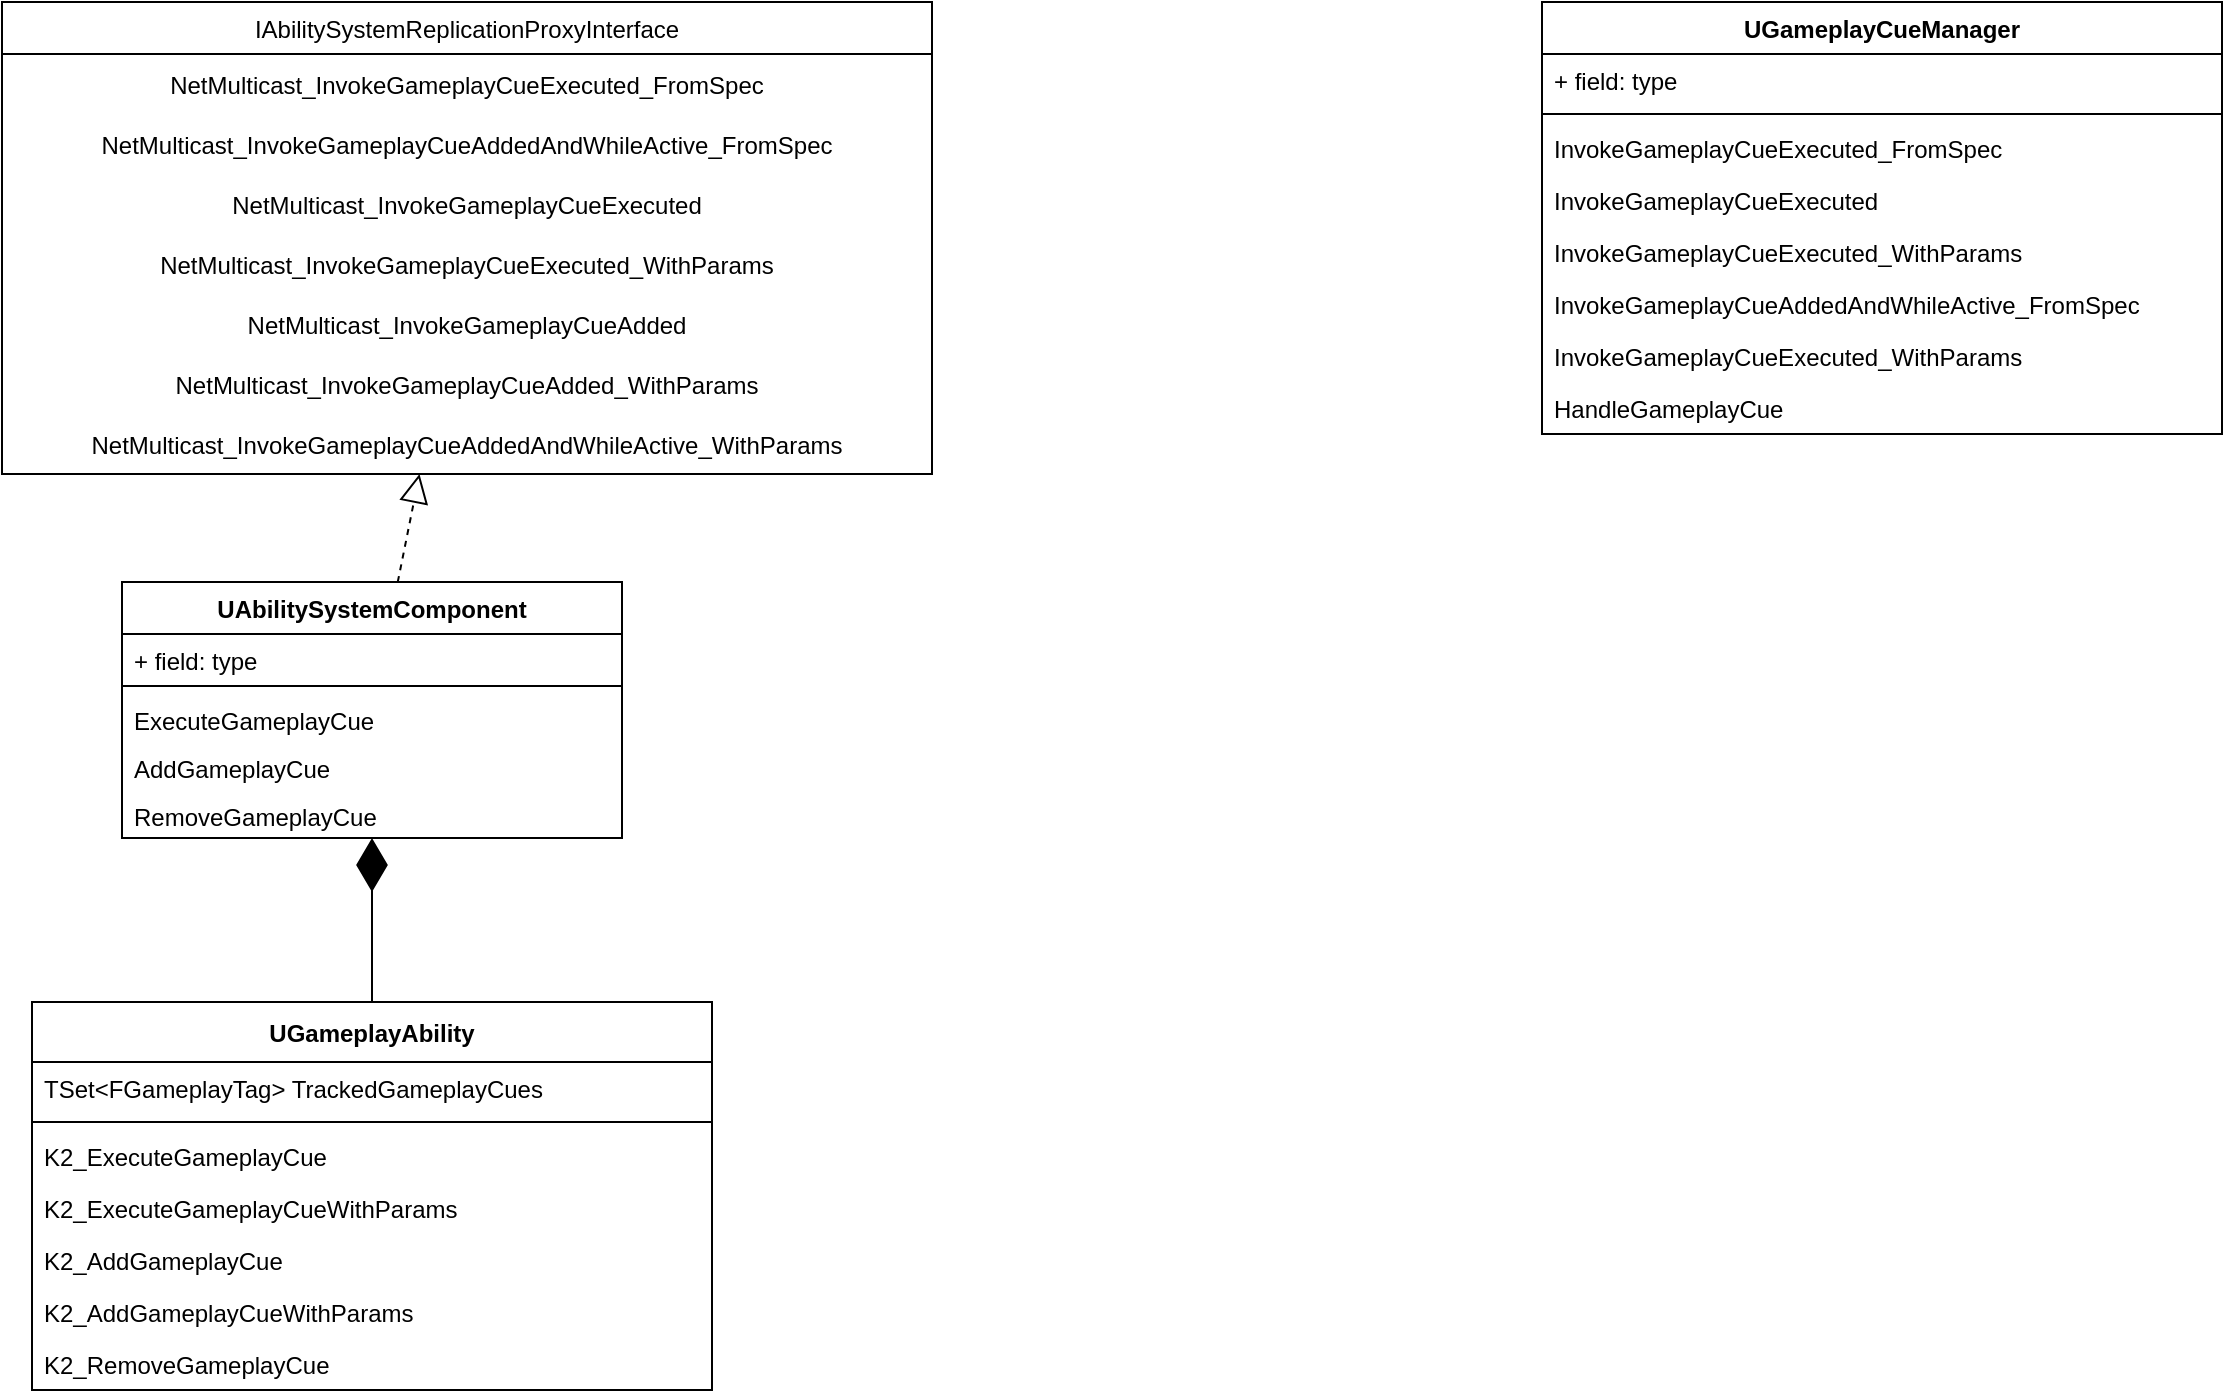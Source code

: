 <mxfile version="20.2.7" type="github">
  <diagram id="C5RBs43oDa-KdzZeNtuy" name="Page-1">
    <mxGraphModel dx="1422" dy="706" grid="1" gridSize="10" guides="1" tooltips="1" connect="1" arrows="1" fold="1" page="1" pageScale="1" pageWidth="827" pageHeight="1169" math="0" shadow="0">
      <root>
        <mxCell id="WIyWlLk6GJQsqaUBKTNV-0" />
        <mxCell id="WIyWlLk6GJQsqaUBKTNV-1" parent="WIyWlLk6GJQsqaUBKTNV-0" />
        <mxCell id="sS4Y9UiQN4ozahU-wbdx-4" value="UGameplayAbility" style="swimlane;fontStyle=1;align=center;verticalAlign=middle;childLayout=stackLayout;horizontal=1;startSize=30;horizontalStack=0;resizeParent=1;resizeParentMax=0;resizeLast=0;collapsible=1;marginBottom=0;" vertex="1" parent="WIyWlLk6GJQsqaUBKTNV-1">
          <mxGeometry x="95" y="540" width="340" height="194" as="geometry" />
        </mxCell>
        <mxCell id="sS4Y9UiQN4ozahU-wbdx-5" value="TSet&lt;FGameplayTag&gt; TrackedGameplayCues" style="text;strokeColor=none;fillColor=none;align=left;verticalAlign=top;spacingLeft=4;spacingRight=4;overflow=hidden;rotatable=0;points=[[0,0.5],[1,0.5]];portConstraint=eastwest;" vertex="1" parent="sS4Y9UiQN4ozahU-wbdx-4">
          <mxGeometry y="30" width="340" height="26" as="geometry" />
        </mxCell>
        <mxCell id="sS4Y9UiQN4ozahU-wbdx-6" value="" style="line;strokeWidth=1;fillColor=none;align=left;verticalAlign=middle;spacingTop=-1;spacingLeft=3;spacingRight=3;rotatable=0;labelPosition=right;points=[];portConstraint=eastwest;" vertex="1" parent="sS4Y9UiQN4ozahU-wbdx-4">
          <mxGeometry y="56" width="340" height="8" as="geometry" />
        </mxCell>
        <mxCell id="sS4Y9UiQN4ozahU-wbdx-7" value="K2_ExecuteGameplayCue" style="text;strokeColor=none;fillColor=none;align=left;verticalAlign=top;spacingLeft=4;spacingRight=4;overflow=hidden;rotatable=0;points=[[0,0.5],[1,0.5]];portConstraint=eastwest;" vertex="1" parent="sS4Y9UiQN4ozahU-wbdx-4">
          <mxGeometry y="64" width="340" height="26" as="geometry" />
        </mxCell>
        <mxCell id="sS4Y9UiQN4ozahU-wbdx-40" value="K2_ExecuteGameplayCueWithParams" style="text;strokeColor=none;fillColor=none;align=left;verticalAlign=top;spacingLeft=4;spacingRight=4;overflow=hidden;rotatable=0;points=[[0,0.5],[1,0.5]];portConstraint=eastwest;" vertex="1" parent="sS4Y9UiQN4ozahU-wbdx-4">
          <mxGeometry y="90" width="340" height="26" as="geometry" />
        </mxCell>
        <mxCell id="sS4Y9UiQN4ozahU-wbdx-41" value="K2_AddGameplayCue" style="text;strokeColor=none;fillColor=none;align=left;verticalAlign=top;spacingLeft=4;spacingRight=4;overflow=hidden;rotatable=0;points=[[0,0.5],[1,0.5]];portConstraint=eastwest;" vertex="1" parent="sS4Y9UiQN4ozahU-wbdx-4">
          <mxGeometry y="116" width="340" height="26" as="geometry" />
        </mxCell>
        <mxCell id="sS4Y9UiQN4ozahU-wbdx-42" value="K2_AddGameplayCueWithParams" style="text;strokeColor=none;fillColor=none;align=left;verticalAlign=top;spacingLeft=4;spacingRight=4;overflow=hidden;rotatable=0;points=[[0,0.5],[1,0.5]];portConstraint=eastwest;" vertex="1" parent="sS4Y9UiQN4ozahU-wbdx-4">
          <mxGeometry y="142" width="340" height="26" as="geometry" />
        </mxCell>
        <mxCell id="sS4Y9UiQN4ozahU-wbdx-43" value="K2_RemoveGameplayCue" style="text;strokeColor=none;fillColor=none;align=left;verticalAlign=top;spacingLeft=4;spacingRight=4;overflow=hidden;rotatable=0;points=[[0,0.5],[1,0.5]];portConstraint=eastwest;" vertex="1" parent="sS4Y9UiQN4ozahU-wbdx-4">
          <mxGeometry y="168" width="340" height="26" as="geometry" />
        </mxCell>
        <mxCell id="sS4Y9UiQN4ozahU-wbdx-9" value="UAbilitySystemComponent" style="swimlane;fontStyle=1;align=center;verticalAlign=top;childLayout=stackLayout;horizontal=1;startSize=26;horizontalStack=0;resizeParent=1;resizeParentMax=0;resizeLast=0;collapsible=1;marginBottom=0;" vertex="1" parent="WIyWlLk6GJQsqaUBKTNV-1">
          <mxGeometry x="140" y="330" width="250" height="128" as="geometry" />
        </mxCell>
        <mxCell id="sS4Y9UiQN4ozahU-wbdx-10" value="+ field: type" style="text;strokeColor=none;fillColor=none;align=left;verticalAlign=top;spacingLeft=4;spacingRight=4;overflow=hidden;rotatable=0;points=[[0,0.5],[1,0.5]];portConstraint=eastwest;" vertex="1" parent="sS4Y9UiQN4ozahU-wbdx-9">
          <mxGeometry y="26" width="250" height="22" as="geometry" />
        </mxCell>
        <mxCell id="sS4Y9UiQN4ozahU-wbdx-11" value="" style="line;strokeWidth=1;fillColor=none;align=left;verticalAlign=middle;spacingTop=-1;spacingLeft=3;spacingRight=3;rotatable=0;labelPosition=right;points=[];portConstraint=eastwest;" vertex="1" parent="sS4Y9UiQN4ozahU-wbdx-9">
          <mxGeometry y="48" width="250" height="8" as="geometry" />
        </mxCell>
        <mxCell id="sS4Y9UiQN4ozahU-wbdx-12" value="ExecuteGameplayCue" style="text;strokeColor=none;fillColor=none;align=left;verticalAlign=top;spacingLeft=4;spacingRight=4;overflow=hidden;rotatable=0;points=[[0,0.5],[1,0.5]];portConstraint=eastwest;" vertex="1" parent="sS4Y9UiQN4ozahU-wbdx-9">
          <mxGeometry y="56" width="250" height="24" as="geometry" />
        </mxCell>
        <mxCell id="sS4Y9UiQN4ozahU-wbdx-38" value="AddGameplayCue" style="text;strokeColor=none;fillColor=none;align=left;verticalAlign=top;spacingLeft=4;spacingRight=4;overflow=hidden;rotatable=0;points=[[0,0.5],[1,0.5]];portConstraint=eastwest;" vertex="1" parent="sS4Y9UiQN4ozahU-wbdx-9">
          <mxGeometry y="80" width="250" height="24" as="geometry" />
        </mxCell>
        <mxCell id="sS4Y9UiQN4ozahU-wbdx-39" value="RemoveGameplayCue" style="text;strokeColor=none;fillColor=none;align=left;verticalAlign=top;spacingLeft=4;spacingRight=4;overflow=hidden;rotatable=0;points=[[0,0.5],[1,0.5]];portConstraint=eastwest;" vertex="1" parent="sS4Y9UiQN4ozahU-wbdx-9">
          <mxGeometry y="104" width="250" height="24" as="geometry" />
        </mxCell>
        <object label="IAbilitySystemReplicationProxyInterface" NetMulticast_InvokeGameplayCueAddedAndWhileActive_FromSpec="" id="sS4Y9UiQN4ozahU-wbdx-18">
          <mxCell style="swimlane;fontStyle=0;childLayout=stackLayout;horizontal=1;startSize=26;fillColor=none;horizontalStack=0;resizeParent=1;resizeParentMax=0;resizeLast=0;collapsible=1;marginBottom=0;" vertex="1" parent="WIyWlLk6GJQsqaUBKTNV-1">
            <mxGeometry x="80" y="40" width="465" height="236" as="geometry">
              <mxRectangle x="540" y="30" width="250" height="30" as="alternateBounds" />
            </mxGeometry>
          </mxCell>
        </object>
        <object label="NetMulticast_InvokeGameplayCueExecuted_FromSpec" placeholders="1" id="sS4Y9UiQN4ozahU-wbdx-26">
          <mxCell style="text;align=center;verticalAlign=middle;resizable=0;points=[];autosize=1;strokeColor=none;fillColor=none;fontSize=12;spacing=2;" vertex="1" parent="sS4Y9UiQN4ozahU-wbdx-18">
            <mxGeometry y="26" width="465" height="30" as="geometry" />
          </mxCell>
        </object>
        <object label="NetMulticast_InvokeGameplayCueAddedAndWhileActive_FromSpec" placeholders="1" id="sS4Y9UiQN4ozahU-wbdx-34">
          <mxCell style="text;align=center;verticalAlign=middle;resizable=0;points=[];autosize=1;strokeColor=none;fillColor=none;fontSize=12;spacing=2;" vertex="1" parent="sS4Y9UiQN4ozahU-wbdx-18">
            <mxGeometry y="56" width="465" height="30" as="geometry" />
          </mxCell>
        </object>
        <object label="NetMulticast_InvokeGameplayCueExecuted" placeholders="1" id="sS4Y9UiQN4ozahU-wbdx-29">
          <mxCell style="text;align=center;verticalAlign=middle;resizable=0;points=[];autosize=1;strokeColor=none;fillColor=none;fontSize=12;" vertex="1" parent="sS4Y9UiQN4ozahU-wbdx-18">
            <mxGeometry y="86" width="465" height="30" as="geometry" />
          </mxCell>
        </object>
        <object label="NetMulticast_InvokeGameplayCueExecuted_WithParams" placeholders="1" id="sS4Y9UiQN4ozahU-wbdx-31">
          <mxCell style="text;align=center;verticalAlign=middle;resizable=0;points=[];autosize=1;strokeColor=none;fillColor=none;fontSize=12;" vertex="1" parent="sS4Y9UiQN4ozahU-wbdx-18">
            <mxGeometry y="116" width="465" height="30" as="geometry" />
          </mxCell>
        </object>
        <object label="NetMulticast_InvokeGameplayCueAdded" placeholders="1" id="sS4Y9UiQN4ozahU-wbdx-32">
          <mxCell style="text;align=center;verticalAlign=middle;resizable=0;points=[];autosize=1;strokeColor=none;fillColor=none;fontSize=12;" vertex="1" parent="sS4Y9UiQN4ozahU-wbdx-18">
            <mxGeometry y="146" width="465" height="30" as="geometry" />
          </mxCell>
        </object>
        <object label="NetMulticast_InvokeGameplayCueAdded_WithParams" placeholders="1" id="sS4Y9UiQN4ozahU-wbdx-33">
          <mxCell style="text;align=center;verticalAlign=middle;resizable=0;points=[];autosize=1;strokeColor=none;fillColor=none;fontSize=12;" vertex="1" parent="sS4Y9UiQN4ozahU-wbdx-18">
            <mxGeometry y="176" width="465" height="30" as="geometry" />
          </mxCell>
        </object>
        <object label="NetMulticast_InvokeGameplayCueAddedAndWhileActive_WithParams" placeholders="1" id="sS4Y9UiQN4ozahU-wbdx-35">
          <mxCell style="text;align=center;verticalAlign=middle;resizable=0;points=[];autosize=1;strokeColor=none;fillColor=none;fontSize=12;" vertex="1" parent="sS4Y9UiQN4ozahU-wbdx-18">
            <mxGeometry y="206" width="465" height="30" as="geometry" />
          </mxCell>
        </object>
        <mxCell id="sS4Y9UiQN4ozahU-wbdx-17" value="" style="endArrow=diamondThin;endFill=1;endSize=24;html=1;rounded=0;exitX=0.5;exitY=0;exitDx=0;exitDy=0;" edge="1" parent="WIyWlLk6GJQsqaUBKTNV-1" source="sS4Y9UiQN4ozahU-wbdx-4" target="sS4Y9UiQN4ozahU-wbdx-9">
          <mxGeometry width="160" relative="1" as="geometry">
            <mxPoint x="-50" y="430" as="sourcePoint" />
            <mxPoint x="-180" y="380" as="targetPoint" />
          </mxGeometry>
        </mxCell>
        <mxCell id="sS4Y9UiQN4ozahU-wbdx-36" value="" style="endArrow=block;dashed=1;endFill=0;endSize=12;html=1;rounded=0;fontSize=8;" edge="1" parent="WIyWlLk6GJQsqaUBKTNV-1" source="sS4Y9UiQN4ozahU-wbdx-9" target="sS4Y9UiQN4ozahU-wbdx-18">
          <mxGeometry width="160" relative="1" as="geometry">
            <mxPoint x="-130" y="300" as="sourcePoint" />
            <mxPoint x="30" y="300" as="targetPoint" />
          </mxGeometry>
        </mxCell>
        <mxCell id="sS4Y9UiQN4ozahU-wbdx-37" style="edgeStyle=none;rounded=0;orthogonalLoop=1;jettySize=auto;html=1;exitX=0.5;exitY=0;exitDx=0;exitDy=0;fontSize=8;startArrow=none;startFill=0;" edge="1" parent="WIyWlLk6GJQsqaUBKTNV-1" source="sS4Y9UiQN4ozahU-wbdx-4" target="sS4Y9UiQN4ozahU-wbdx-4">
          <mxGeometry relative="1" as="geometry" />
        </mxCell>
        <mxCell id="sS4Y9UiQN4ozahU-wbdx-45" value="UGameplayCueManager" style="swimlane;fontStyle=1;align=center;verticalAlign=top;childLayout=stackLayout;horizontal=1;startSize=26;horizontalStack=0;resizeParent=1;resizeParentMax=0;resizeLast=0;collapsible=1;marginBottom=0;" vertex="1" parent="WIyWlLk6GJQsqaUBKTNV-1">
          <mxGeometry x="850" y="40" width="340" height="216" as="geometry" />
        </mxCell>
        <mxCell id="sS4Y9UiQN4ozahU-wbdx-46" value="+ field: type" style="text;strokeColor=none;fillColor=none;align=left;verticalAlign=top;spacingLeft=4;spacingRight=4;overflow=hidden;rotatable=0;points=[[0,0.5],[1,0.5]];portConstraint=eastwest;" vertex="1" parent="sS4Y9UiQN4ozahU-wbdx-45">
          <mxGeometry y="26" width="340" height="26" as="geometry" />
        </mxCell>
        <mxCell id="sS4Y9UiQN4ozahU-wbdx-47" value="" style="line;strokeWidth=1;fillColor=none;align=left;verticalAlign=middle;spacingTop=-1;spacingLeft=3;spacingRight=3;rotatable=0;labelPosition=right;points=[];portConstraint=eastwest;" vertex="1" parent="sS4Y9UiQN4ozahU-wbdx-45">
          <mxGeometry y="52" width="340" height="8" as="geometry" />
        </mxCell>
        <mxCell id="sS4Y9UiQN4ozahU-wbdx-48" value="InvokeGameplayCueExecuted_FromSpec" style="text;strokeColor=none;fillColor=none;align=left;verticalAlign=top;spacingLeft=4;spacingRight=4;overflow=hidden;rotatable=0;points=[[0,0.5],[1,0.5]];portConstraint=eastwest;" vertex="1" parent="sS4Y9UiQN4ozahU-wbdx-45">
          <mxGeometry y="60" width="340" height="26" as="geometry" />
        </mxCell>
        <mxCell id="sS4Y9UiQN4ozahU-wbdx-49" value="InvokeGameplayCueExecuted" style="text;strokeColor=none;fillColor=none;align=left;verticalAlign=top;spacingLeft=4;spacingRight=4;overflow=hidden;rotatable=0;points=[[0,0.5],[1,0.5]];portConstraint=eastwest;" vertex="1" parent="sS4Y9UiQN4ozahU-wbdx-45">
          <mxGeometry y="86" width="340" height="26" as="geometry" />
        </mxCell>
        <mxCell id="sS4Y9UiQN4ozahU-wbdx-50" value="InvokeGameplayCueExecuted_WithParams" style="text;strokeColor=none;fillColor=none;align=left;verticalAlign=top;spacingLeft=4;spacingRight=4;overflow=hidden;rotatable=0;points=[[0,0.5],[1,0.5]];portConstraint=eastwest;" vertex="1" parent="sS4Y9UiQN4ozahU-wbdx-45">
          <mxGeometry y="112" width="340" height="26" as="geometry" />
        </mxCell>
        <mxCell id="sS4Y9UiQN4ozahU-wbdx-51" value="InvokeGameplayCueAddedAndWhileActive_FromSpec" style="text;strokeColor=none;fillColor=none;align=left;verticalAlign=top;spacingLeft=4;spacingRight=4;overflow=hidden;rotatable=0;points=[[0,0.5],[1,0.5]];portConstraint=eastwest;" vertex="1" parent="sS4Y9UiQN4ozahU-wbdx-45">
          <mxGeometry y="138" width="340" height="26" as="geometry" />
        </mxCell>
        <mxCell id="sS4Y9UiQN4ozahU-wbdx-52" value="InvokeGameplayCueExecuted_WithParams" style="text;strokeColor=none;fillColor=none;align=left;verticalAlign=top;spacingLeft=4;spacingRight=4;overflow=hidden;rotatable=0;points=[[0,0.5],[1,0.5]];portConstraint=eastwest;" vertex="1" parent="sS4Y9UiQN4ozahU-wbdx-45">
          <mxGeometry y="164" width="340" height="26" as="geometry" />
        </mxCell>
        <mxCell id="sS4Y9UiQN4ozahU-wbdx-53" value="HandleGameplayCue" style="text;strokeColor=none;fillColor=none;align=left;verticalAlign=top;spacingLeft=4;spacingRight=4;overflow=hidden;rotatable=0;points=[[0,0.5],[1,0.5]];portConstraint=eastwest;" vertex="1" parent="sS4Y9UiQN4ozahU-wbdx-45">
          <mxGeometry y="190" width="340" height="26" as="geometry" />
        </mxCell>
      </root>
    </mxGraphModel>
  </diagram>
</mxfile>
